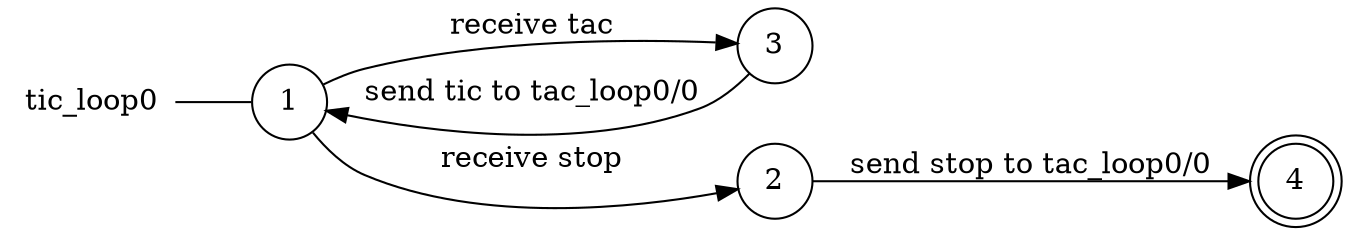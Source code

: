 digraph tic_loop0 {
	rankdir="LR";
	n_0 [label="tic_loop0", shape="plaintext"];
	n_1 [id="1", shape=circle, label="1"];
	n_0 -> n_1 [arrowhead=none];
	n_2 [id="2", shape=circle, label="3"];
	n_3 [id="4", shape=doublecircle, label="4"];
	n_4 [id="3", shape=circle, label="2"];

	n_1 -> n_2 [id="[$e|2]", label="receive tac"];
	n_2 -> n_1 [id="[$e|6]", label="send tic to tac_loop0/0"];
	n_4 -> n_3 [id="[$e|1]", label="send stop to tac_loop0/0"];
	n_1 -> n_4 [id="[$e|0]", label="receive stop"];
}
